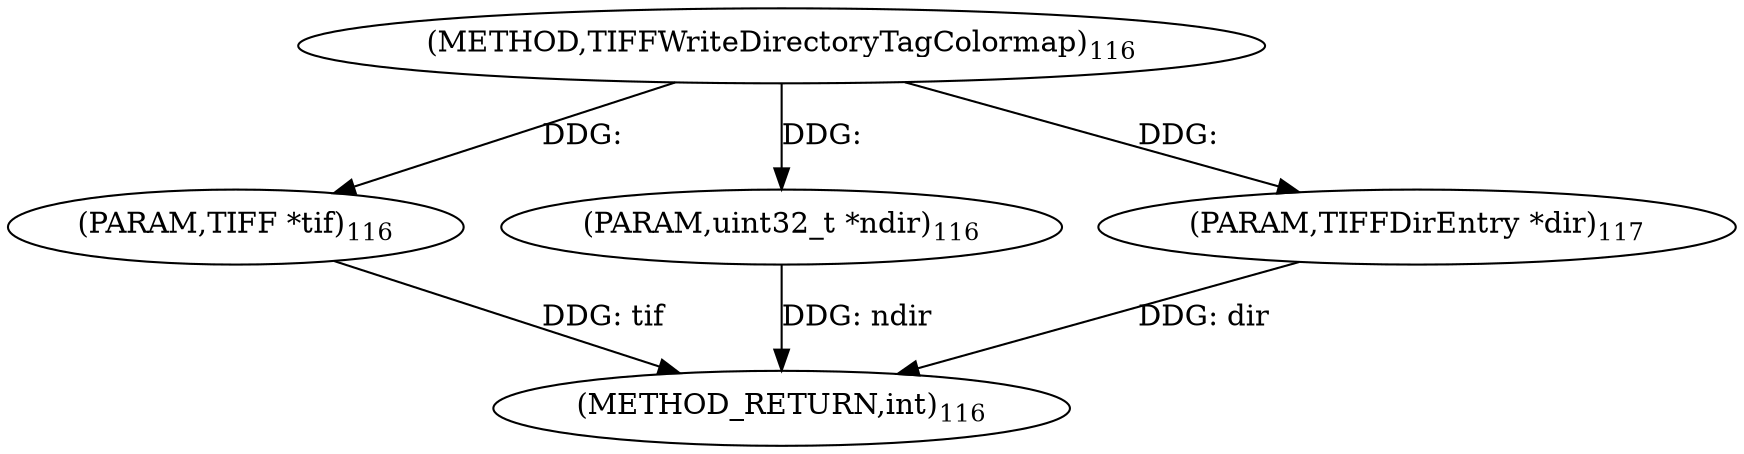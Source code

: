 digraph "TIFFWriteDirectoryTagColormap" {  
"64139" [label = <(METHOD,TIFFWriteDirectoryTagColormap)<SUB>116</SUB>> ]
"64143" [label = <(METHOD_RETURN,int)<SUB>116</SUB>> ]
"64140" [label = <(PARAM,TIFF *tif)<SUB>116</SUB>> ]
"64141" [label = <(PARAM,uint32_t *ndir)<SUB>116</SUB>> ]
"64142" [label = <(PARAM,TIFFDirEntry *dir)<SUB>117</SUB>> ]
  "64140" -> "64143"  [ label = "DDG: tif"] 
  "64141" -> "64143"  [ label = "DDG: ndir"] 
  "64142" -> "64143"  [ label = "DDG: dir"] 
  "64139" -> "64140"  [ label = "DDG: "] 
  "64139" -> "64141"  [ label = "DDG: "] 
  "64139" -> "64142"  [ label = "DDG: "] 
}
